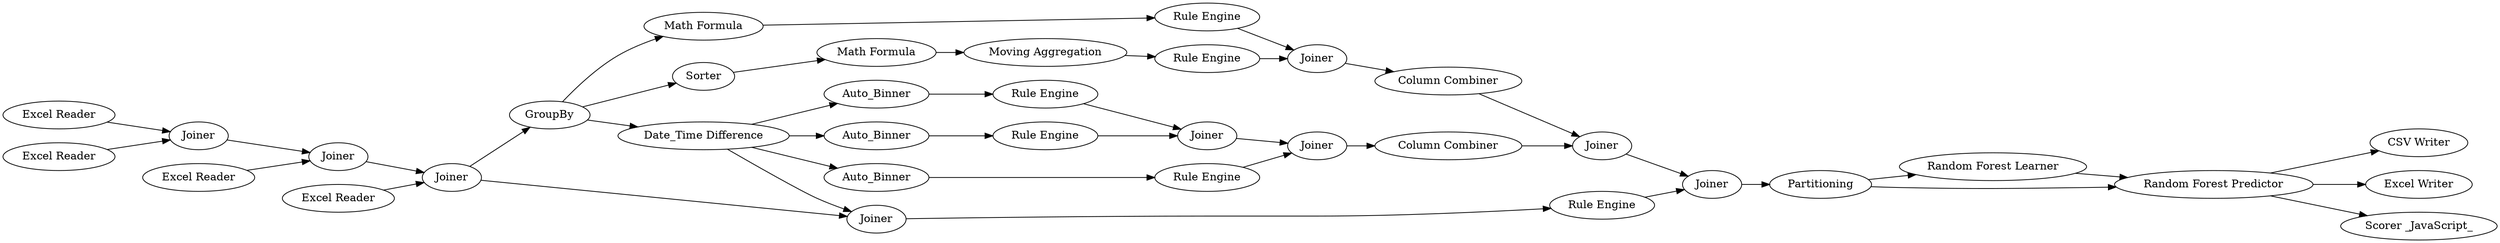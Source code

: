 digraph {
	2 [label="Excel Reader"]
	3 [label="Excel Reader"]
	4 [label="Excel Reader"]
	5 [label="Excel Reader"]
	6 [label=Joiner]
	7 [label=Joiner]
	8 [label=Joiner]
	9 [label=Partitioning]
	101 [label="CSV Writer"]
	102 [label="Excel Writer"]
	105 [label="Scorer _JavaScript_"]
	106 [label=GroupBy]
	107 [label=Sorter]
	108 [label="Math Formula"]
	109 [label="Moving Aggregation"]
	110 [label="Rule Engine"]
	114 [label="Math Formula"]
	116 [label="Rule Engine"]
	120 [label=Joiner]
	121 [label="Rule Engine"]
	122 [label="Date_Time Difference"]
	123 [label=Auto_Binner]
	124 [label=Auto_Binner]
	125 [label=Auto_Binner]
	126 [label="Rule Engine"]
	127 [label="Rule Engine"]
	128 [label="Rule Engine"]
	129 [label=Joiner]
	130 [label=Joiner]
	131 [label="Column Combiner"]
	132 [label="Column Combiner"]
	133 [label=Joiner]
	134 [label=Joiner]
	135 [label=Joiner]
	137 [label="Random Forest Learner"]
	138 [label="Random Forest Predictor"]
	2 -> 6
	3 -> 6
	4 -> 7
	5 -> 8
	6 -> 7
	7 -> 8
	8 -> 106
	8 -> 120
	9 -> 137
	9 -> 138
	106 -> 107
	106 -> 114
	106 -> 122
	107 -> 108
	108 -> 109
	109 -> 110
	110 -> 133
	114 -> 116
	116 -> 133
	120 -> 121
	121 -> 135
	122 -> 123
	122 -> 124
	122 -> 125
	122 -> 120
	123 -> 126
	124 -> 127
	125 -> 128
	126 -> 130
	127 -> 129
	128 -> 129
	129 -> 130
	130 -> 131
	131 -> 134
	132 -> 134
	133 -> 132
	134 -> 135
	135 -> 9
	137 -> 138
	138 -> 105
	138 -> 102
	138 -> 101
	rankdir=LR
}
